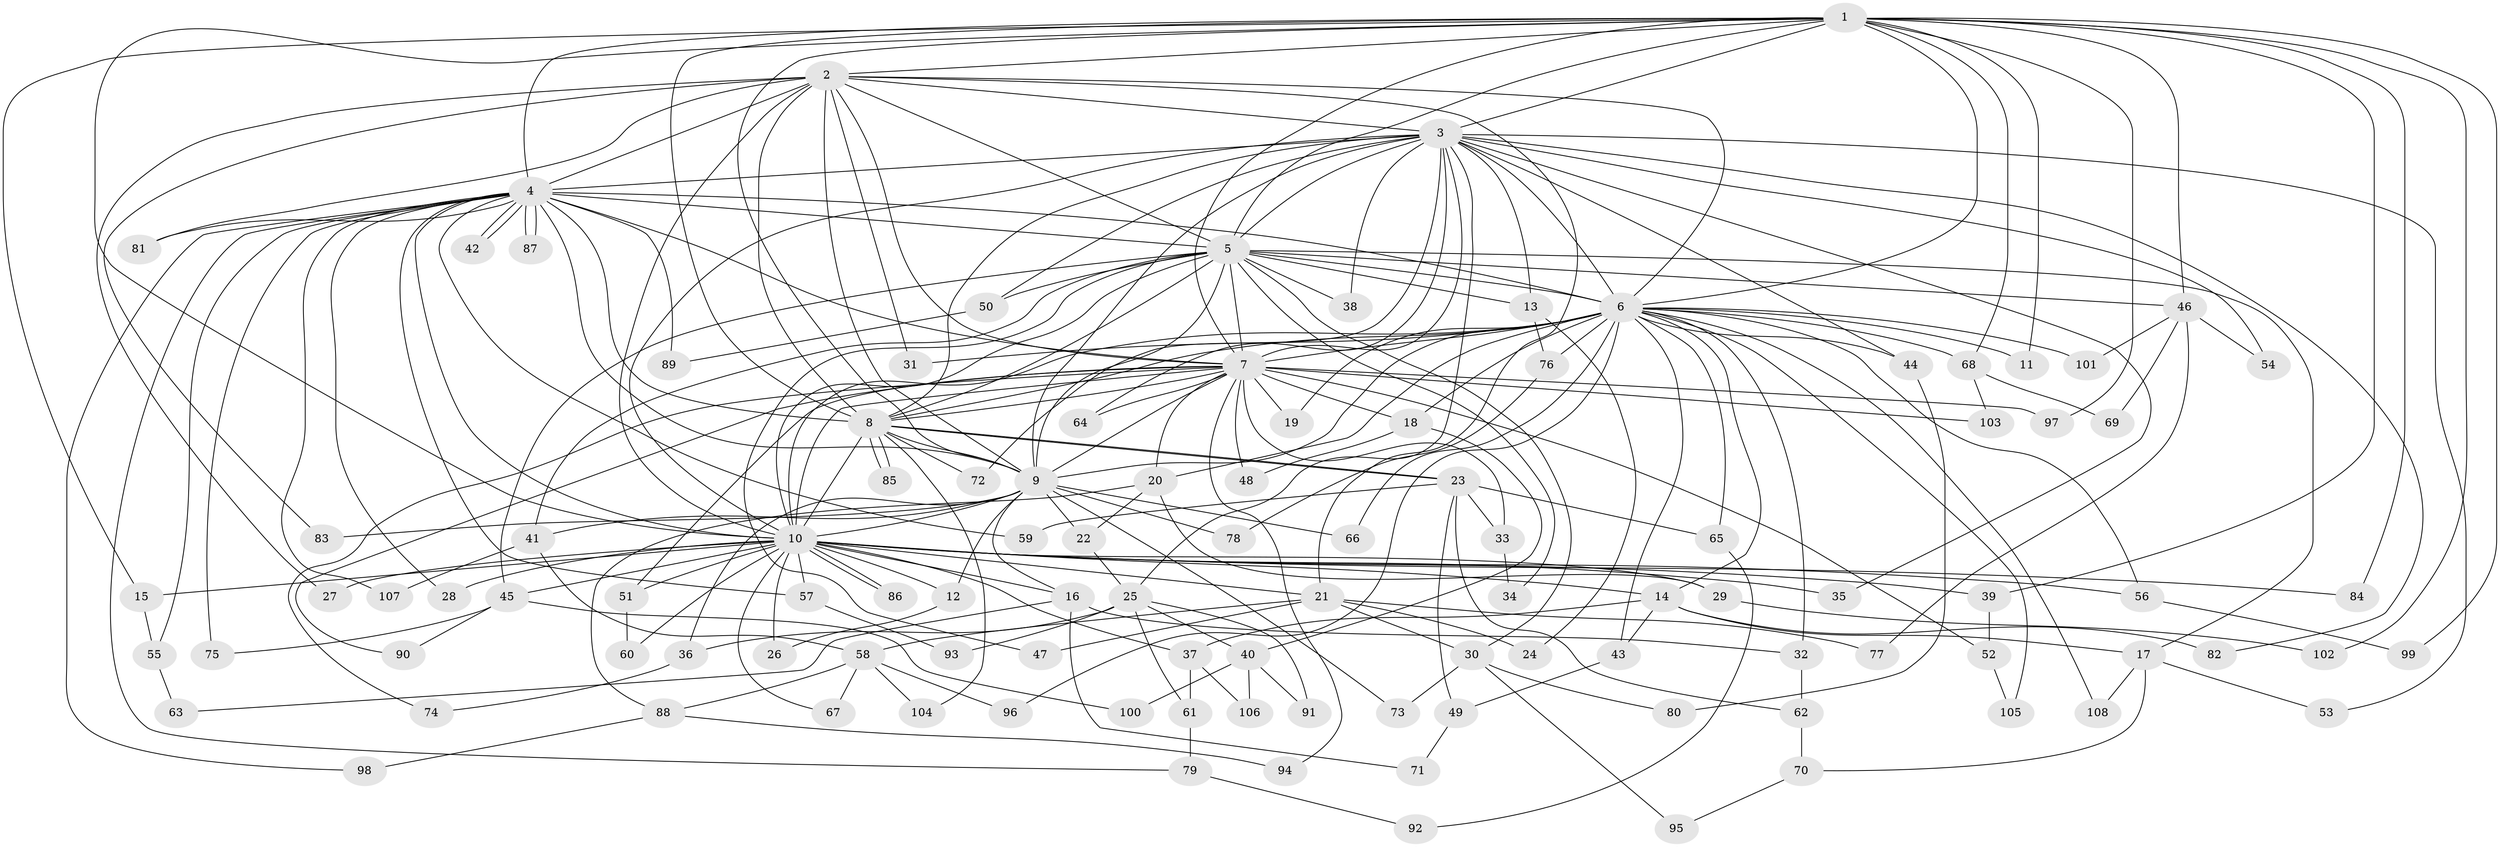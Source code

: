// coarse degree distribution, {13: 0.023255813953488372, 37: 0.023255813953488372, 8: 0.023255813953488372, 11: 0.023255813953488372, 3: 0.2558139534883721, 4: 0.06976744186046512, 7: 0.06976744186046512, 1: 0.13953488372093023, 2: 0.3488372093023256, 5: 0.023255813953488372}
// Generated by graph-tools (version 1.1) at 2025/17/03/04/25 18:17:43]
// undirected, 108 vertices, 241 edges
graph export_dot {
graph [start="1"]
  node [color=gray90,style=filled];
  1;
  2;
  3;
  4;
  5;
  6;
  7;
  8;
  9;
  10;
  11;
  12;
  13;
  14;
  15;
  16;
  17;
  18;
  19;
  20;
  21;
  22;
  23;
  24;
  25;
  26;
  27;
  28;
  29;
  30;
  31;
  32;
  33;
  34;
  35;
  36;
  37;
  38;
  39;
  40;
  41;
  42;
  43;
  44;
  45;
  46;
  47;
  48;
  49;
  50;
  51;
  52;
  53;
  54;
  55;
  56;
  57;
  58;
  59;
  60;
  61;
  62;
  63;
  64;
  65;
  66;
  67;
  68;
  69;
  70;
  71;
  72;
  73;
  74;
  75;
  76;
  77;
  78;
  79;
  80;
  81;
  82;
  83;
  84;
  85;
  86;
  87;
  88;
  89;
  90;
  91;
  92;
  93;
  94;
  95;
  96;
  97;
  98;
  99;
  100;
  101;
  102;
  103;
  104;
  105;
  106;
  107;
  108;
  1 -- 2;
  1 -- 3;
  1 -- 4;
  1 -- 5;
  1 -- 6;
  1 -- 7;
  1 -- 8;
  1 -- 9;
  1 -- 10;
  1 -- 11;
  1 -- 15;
  1 -- 39;
  1 -- 46;
  1 -- 68;
  1 -- 84;
  1 -- 97;
  1 -- 99;
  1 -- 102;
  2 -- 3;
  2 -- 4;
  2 -- 5;
  2 -- 6;
  2 -- 7;
  2 -- 8;
  2 -- 9;
  2 -- 10;
  2 -- 21;
  2 -- 27;
  2 -- 31;
  2 -- 81;
  2 -- 83;
  3 -- 4;
  3 -- 5;
  3 -- 6;
  3 -- 7;
  3 -- 8;
  3 -- 9;
  3 -- 10;
  3 -- 13;
  3 -- 25;
  3 -- 35;
  3 -- 38;
  3 -- 44;
  3 -- 50;
  3 -- 53;
  3 -- 54;
  3 -- 64;
  3 -- 72;
  3 -- 82;
  4 -- 5;
  4 -- 6;
  4 -- 7;
  4 -- 8;
  4 -- 9;
  4 -- 10;
  4 -- 28;
  4 -- 42;
  4 -- 42;
  4 -- 55;
  4 -- 57;
  4 -- 59;
  4 -- 75;
  4 -- 79;
  4 -- 81;
  4 -- 87;
  4 -- 87;
  4 -- 89;
  4 -- 98;
  4 -- 107;
  5 -- 6;
  5 -- 7;
  5 -- 8;
  5 -- 9;
  5 -- 10;
  5 -- 13;
  5 -- 17;
  5 -- 30;
  5 -- 34;
  5 -- 38;
  5 -- 41;
  5 -- 45;
  5 -- 46;
  5 -- 47;
  5 -- 50;
  6 -- 7;
  6 -- 8;
  6 -- 9;
  6 -- 10;
  6 -- 11;
  6 -- 14;
  6 -- 18;
  6 -- 19;
  6 -- 20;
  6 -- 31;
  6 -- 32;
  6 -- 43;
  6 -- 44;
  6 -- 56;
  6 -- 65;
  6 -- 66;
  6 -- 68;
  6 -- 76;
  6 -- 96;
  6 -- 101;
  6 -- 105;
  6 -- 108;
  7 -- 8;
  7 -- 9;
  7 -- 10;
  7 -- 18;
  7 -- 19;
  7 -- 20;
  7 -- 33;
  7 -- 48;
  7 -- 51;
  7 -- 52;
  7 -- 64;
  7 -- 74;
  7 -- 90;
  7 -- 94;
  7 -- 97;
  7 -- 103;
  8 -- 9;
  8 -- 10;
  8 -- 23;
  8 -- 23;
  8 -- 72;
  8 -- 85;
  8 -- 85;
  8 -- 104;
  9 -- 10;
  9 -- 12;
  9 -- 16;
  9 -- 22;
  9 -- 36;
  9 -- 41;
  9 -- 66;
  9 -- 73;
  9 -- 78;
  9 -- 83;
  10 -- 12;
  10 -- 14;
  10 -- 15;
  10 -- 16;
  10 -- 21;
  10 -- 26;
  10 -- 27;
  10 -- 28;
  10 -- 29;
  10 -- 35;
  10 -- 37;
  10 -- 39;
  10 -- 45;
  10 -- 51;
  10 -- 56;
  10 -- 57;
  10 -- 60;
  10 -- 67;
  10 -- 84;
  10 -- 86;
  10 -- 86;
  12 -- 26;
  13 -- 24;
  13 -- 76;
  14 -- 17;
  14 -- 37;
  14 -- 43;
  14 -- 82;
  15 -- 55;
  16 -- 32;
  16 -- 63;
  16 -- 71;
  17 -- 53;
  17 -- 70;
  17 -- 108;
  18 -- 40;
  18 -- 48;
  20 -- 22;
  20 -- 29;
  20 -- 88;
  21 -- 24;
  21 -- 30;
  21 -- 47;
  21 -- 58;
  21 -- 77;
  22 -- 25;
  23 -- 33;
  23 -- 49;
  23 -- 59;
  23 -- 62;
  23 -- 65;
  25 -- 36;
  25 -- 40;
  25 -- 61;
  25 -- 91;
  25 -- 93;
  29 -- 102;
  30 -- 73;
  30 -- 80;
  30 -- 95;
  32 -- 62;
  33 -- 34;
  36 -- 74;
  37 -- 61;
  37 -- 106;
  39 -- 52;
  40 -- 91;
  40 -- 100;
  40 -- 106;
  41 -- 58;
  41 -- 107;
  43 -- 49;
  44 -- 80;
  45 -- 75;
  45 -- 90;
  45 -- 100;
  46 -- 54;
  46 -- 69;
  46 -- 77;
  46 -- 101;
  49 -- 71;
  50 -- 89;
  51 -- 60;
  52 -- 105;
  55 -- 63;
  56 -- 99;
  57 -- 93;
  58 -- 67;
  58 -- 88;
  58 -- 96;
  58 -- 104;
  61 -- 79;
  62 -- 70;
  65 -- 92;
  68 -- 69;
  68 -- 103;
  70 -- 95;
  76 -- 78;
  79 -- 92;
  88 -- 94;
  88 -- 98;
}
